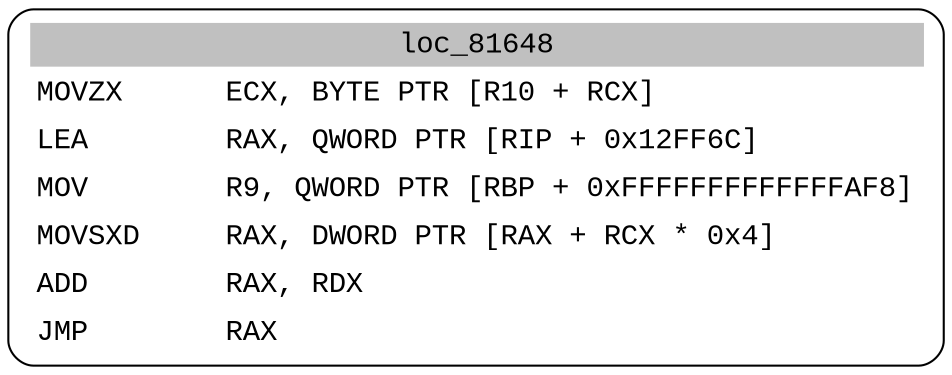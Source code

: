 digraph asm_graph {
1941 [
shape="Mrecord" fontname="Courier New"label =<<table border="0" cellborder="0" cellpadding="3"><tr><td align="center" colspan="2" bgcolor="grey">loc_81648</td></tr><tr><td align="left">MOVZX      ECX, BYTE PTR [R10 + RCX]</td></tr><tr><td align="left">LEA        RAX, QWORD PTR [RIP + 0x12FF6C]</td></tr><tr><td align="left">MOV        R9, QWORD PTR [RBP + 0xFFFFFFFFFFFFFAF8]</td></tr><tr><td align="left">MOVSXD     RAX, DWORD PTR [RAX + RCX * 0x4]</td></tr><tr><td align="left">ADD        RAX, RDX</td></tr><tr><td align="left">JMP        RAX</td></tr></table>> ];
}